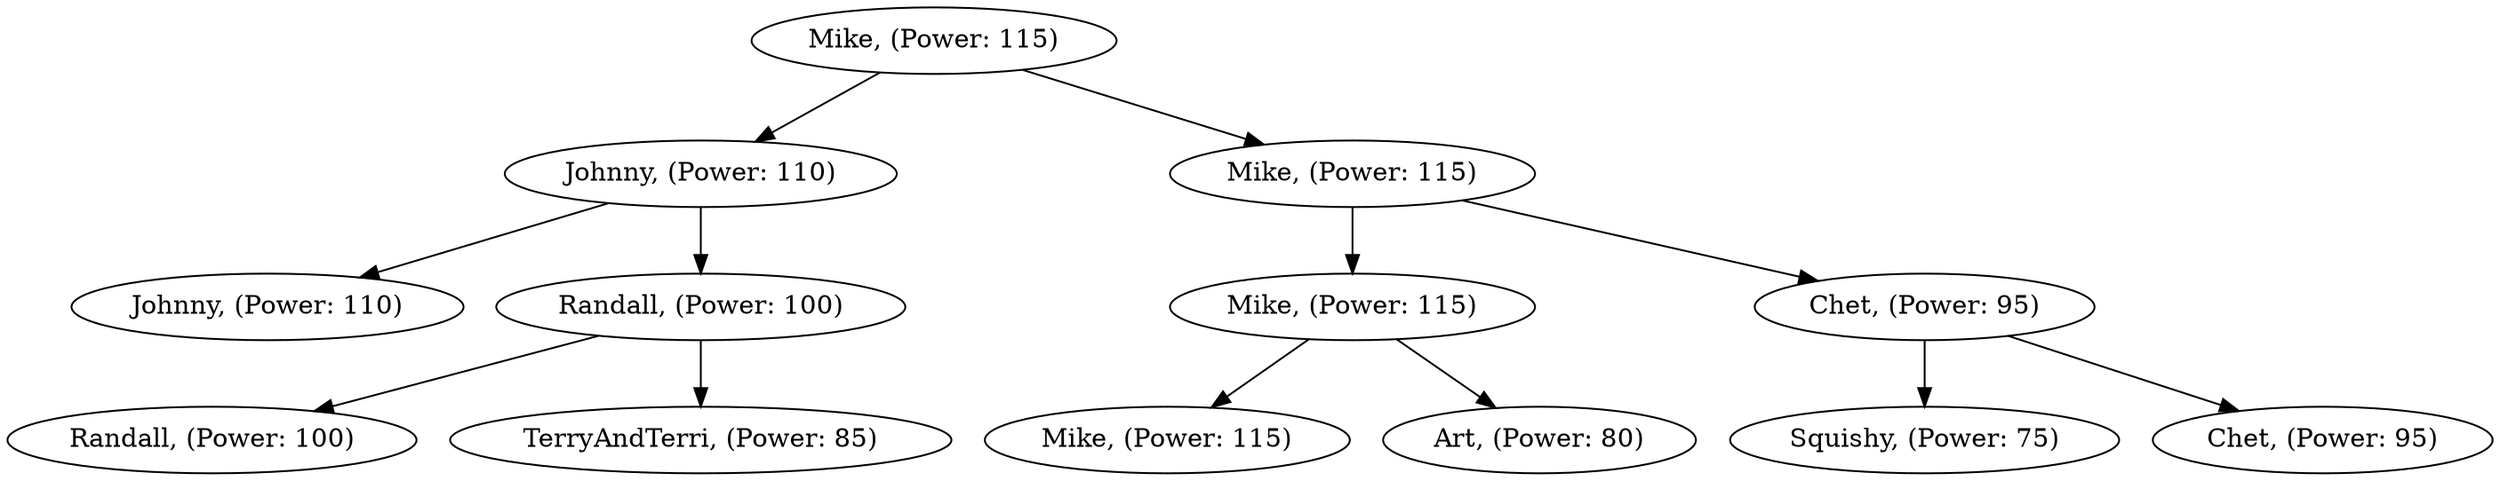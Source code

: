 digraph TournamentTree {
    node0 [label="Mike, (Power: 115)"];
    node1 [label="Johnny, (Power: 110)"];
    node2 [label="Johnny, (Power: 110)"];
    node1 -> node2;
    node3 [label="Randall, (Power: 100)"];
    node4 [label="Randall, (Power: 100)"];
    node3 -> node4;
    node5 [label="TerryAndTerri, (Power: 85)"];
    node3 -> node5;
    node1 -> node3;
    node0 -> node1;
    node6 [label="Mike, (Power: 115)"];
    node7 [label="Mike, (Power: 115)"];
    node8 [label="Mike, (Power: 115)"];
    node7 -> node8;
    node9 [label="Art, (Power: 80)"];
    node7 -> node9;
    node6 -> node7;
    node10 [label="Chet, (Power: 95)"];
    node11 [label="Squishy, (Power: 75)"];
    node10 -> node11;
    node12 [label="Chet, (Power: 95)"];
    node10 -> node12;
    node6 -> node10;
    node0 -> node6;
}
